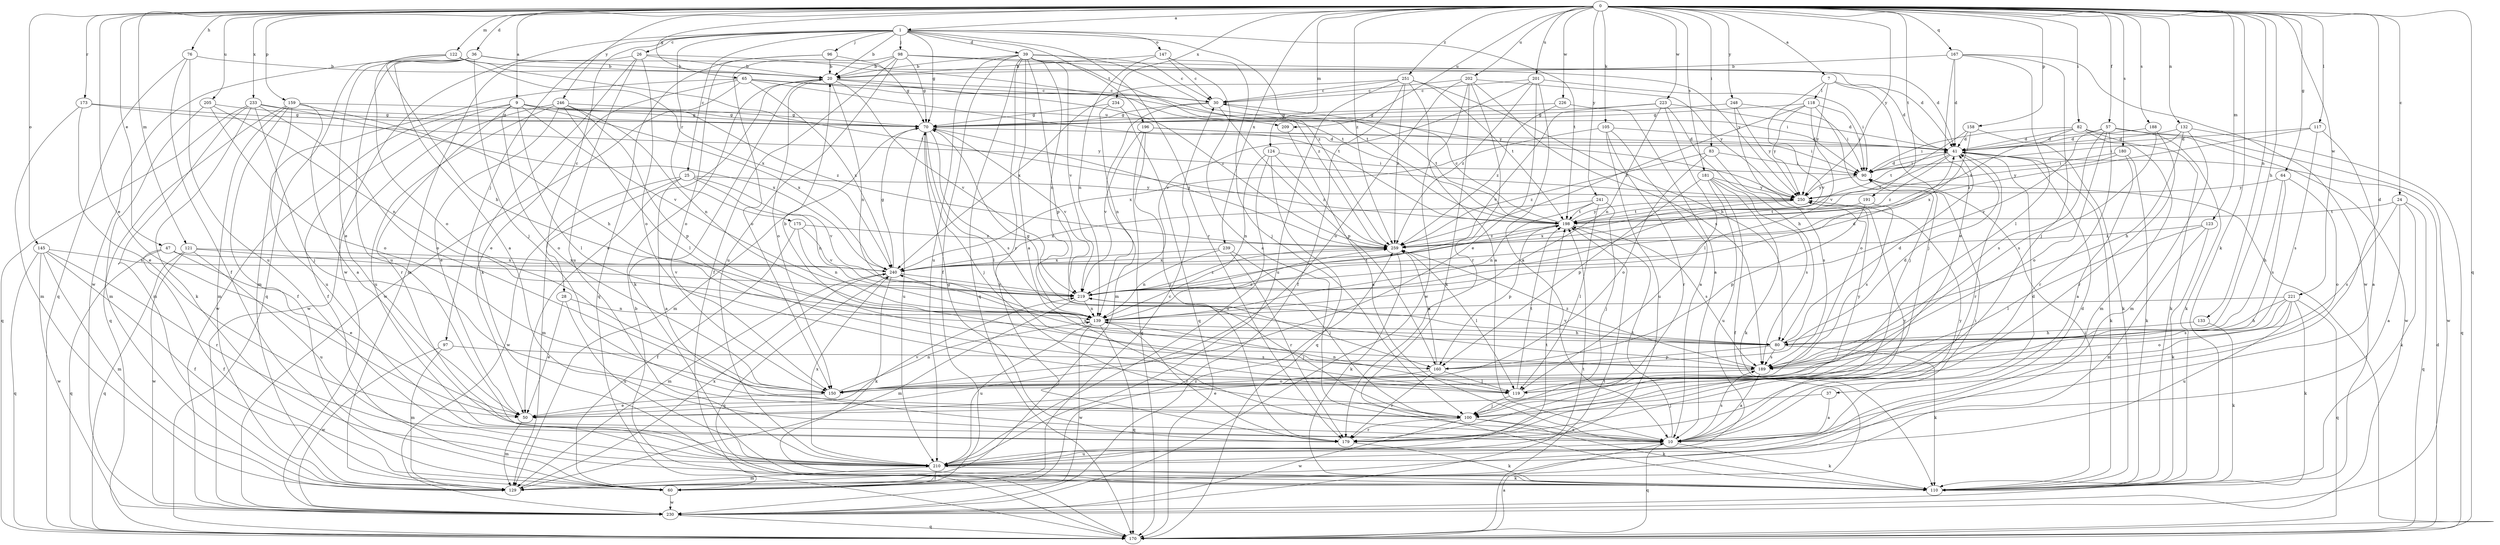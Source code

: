 strict digraph  {
0;
1;
7;
9;
10;
20;
24;
25;
26;
28;
30;
36;
37;
39;
41;
47;
50;
57;
60;
64;
65;
70;
76;
80;
82;
83;
90;
96;
97;
98;
100;
105;
110;
117;
118;
119;
121;
122;
123;
124;
129;
132;
133;
139;
145;
147;
150;
158;
159;
160;
167;
170;
173;
175;
179;
180;
181;
188;
189;
191;
196;
198;
201;
202;
205;
209;
210;
219;
221;
223;
226;
230;
233;
234;
239;
240;
241;
246;
248;
250;
251;
259;
0 -> 1  [label=a];
0 -> 7  [label=a];
0 -> 9  [label=a];
0 -> 24  [label=c];
0 -> 36  [label=d];
0 -> 37  [label=d];
0 -> 47  [label=e];
0 -> 50  [label=e];
0 -> 57  [label=f];
0 -> 64  [label=g];
0 -> 65  [label=g];
0 -> 76  [label=h];
0 -> 80  [label=h];
0 -> 82  [label=i];
0 -> 83  [label=i];
0 -> 105  [label=k];
0 -> 110  [label=k];
0 -> 117  [label=l];
0 -> 121  [label=m];
0 -> 122  [label=m];
0 -> 123  [label=m];
0 -> 124  [label=m];
0 -> 132  [label=n];
0 -> 133  [label=n];
0 -> 145  [label=o];
0 -> 158  [label=p];
0 -> 159  [label=p];
0 -> 167  [label=q];
0 -> 170  [label=q];
0 -> 173  [label=r];
0 -> 180  [label=s];
0 -> 181  [label=s];
0 -> 188  [label=s];
0 -> 191  [label=t];
0 -> 201  [label=u];
0 -> 202  [label=u];
0 -> 205  [label=u];
0 -> 209  [label=u];
0 -> 221  [label=w];
0 -> 223  [label=w];
0 -> 226  [label=w];
0 -> 233  [label=x];
0 -> 234  [label=x];
0 -> 239  [label=x];
0 -> 241  [label=y];
0 -> 246  [label=y];
0 -> 248  [label=y];
0 -> 250  [label=y];
0 -> 251  [label=z];
0 -> 259  [label=z];
1 -> 20  [label=b];
1 -> 25  [label=c];
1 -> 26  [label=c];
1 -> 28  [label=c];
1 -> 39  [label=d];
1 -> 70  [label=g];
1 -> 96  [label=j];
1 -> 97  [label=j];
1 -> 98  [label=j];
1 -> 147  [label=o];
1 -> 175  [label=r];
1 -> 179  [label=r];
1 -> 196  [label=t];
1 -> 198  [label=t];
1 -> 230  [label=w];
1 -> 259  [label=z];
7 -> 41  [label=d];
7 -> 100  [label=j];
7 -> 118  [label=l];
7 -> 219  [label=v];
7 -> 250  [label=y];
9 -> 60  [label=f];
9 -> 70  [label=g];
9 -> 119  [label=l];
9 -> 150  [label=o];
9 -> 179  [label=r];
9 -> 209  [label=u];
9 -> 219  [label=v];
9 -> 230  [label=w];
9 -> 240  [label=x];
9 -> 259  [label=z];
10 -> 41  [label=d];
10 -> 110  [label=k];
10 -> 170  [label=q];
10 -> 189  [label=s];
10 -> 198  [label=t];
10 -> 210  [label=u];
10 -> 250  [label=y];
20 -> 30  [label=c];
20 -> 50  [label=e];
20 -> 110  [label=k];
20 -> 139  [label=n];
20 -> 150  [label=o];
20 -> 219  [label=v];
20 -> 259  [label=z];
24 -> 10  [label=a];
24 -> 110  [label=k];
24 -> 170  [label=q];
24 -> 189  [label=s];
24 -> 198  [label=t];
25 -> 10  [label=a];
25 -> 129  [label=m];
25 -> 139  [label=n];
25 -> 219  [label=v];
25 -> 230  [label=w];
25 -> 250  [label=y];
26 -> 20  [label=b];
26 -> 110  [label=k];
26 -> 129  [label=m];
26 -> 150  [label=o];
26 -> 198  [label=t];
26 -> 210  [label=u];
28 -> 50  [label=e];
28 -> 139  [label=n];
28 -> 210  [label=u];
30 -> 70  [label=g];
30 -> 129  [label=m];
30 -> 160  [label=p];
30 -> 198  [label=t];
36 -> 10  [label=a];
36 -> 20  [label=b];
36 -> 41  [label=d];
36 -> 50  [label=e];
36 -> 100  [label=j];
36 -> 170  [label=q];
36 -> 210  [label=u];
37 -> 10  [label=a];
37 -> 100  [label=j];
39 -> 10  [label=a];
39 -> 20  [label=b];
39 -> 30  [label=c];
39 -> 60  [label=f];
39 -> 139  [label=n];
39 -> 160  [label=p];
39 -> 170  [label=q];
39 -> 179  [label=r];
39 -> 198  [label=t];
39 -> 210  [label=u];
39 -> 219  [label=v];
39 -> 259  [label=z];
41 -> 90  [label=i];
41 -> 110  [label=k];
41 -> 179  [label=r];
41 -> 198  [label=t];
41 -> 259  [label=z];
47 -> 50  [label=e];
47 -> 60  [label=f];
47 -> 170  [label=q];
47 -> 240  [label=x];
50 -> 129  [label=m];
50 -> 219  [label=v];
57 -> 41  [label=d];
57 -> 110  [label=k];
57 -> 150  [label=o];
57 -> 179  [label=r];
57 -> 189  [label=s];
57 -> 219  [label=v];
57 -> 230  [label=w];
60 -> 30  [label=c];
60 -> 230  [label=w];
64 -> 80  [label=h];
64 -> 150  [label=o];
64 -> 189  [label=s];
64 -> 250  [label=y];
65 -> 30  [label=c];
65 -> 50  [label=e];
65 -> 90  [label=i];
65 -> 129  [label=m];
65 -> 198  [label=t];
65 -> 230  [label=w];
65 -> 240  [label=x];
65 -> 250  [label=y];
70 -> 41  [label=d];
70 -> 100  [label=j];
70 -> 119  [label=l];
70 -> 129  [label=m];
70 -> 189  [label=s];
70 -> 210  [label=u];
70 -> 219  [label=v];
76 -> 20  [label=b];
76 -> 60  [label=f];
76 -> 170  [label=q];
76 -> 210  [label=u];
80 -> 41  [label=d];
80 -> 70  [label=g];
80 -> 110  [label=k];
80 -> 160  [label=p];
80 -> 189  [label=s];
80 -> 219  [label=v];
82 -> 41  [label=d];
82 -> 90  [label=i];
82 -> 110  [label=k];
82 -> 129  [label=m];
82 -> 198  [label=t];
82 -> 230  [label=w];
83 -> 90  [label=i];
83 -> 150  [label=o];
83 -> 189  [label=s];
83 -> 259  [label=z];
90 -> 41  [label=d];
90 -> 250  [label=y];
96 -> 20  [label=b];
96 -> 70  [label=g];
96 -> 150  [label=o];
96 -> 170  [label=q];
97 -> 129  [label=m];
97 -> 189  [label=s];
97 -> 230  [label=w];
98 -> 20  [label=b];
98 -> 41  [label=d];
98 -> 60  [label=f];
98 -> 70  [label=g];
98 -> 150  [label=o];
98 -> 210  [label=u];
98 -> 250  [label=y];
100 -> 10  [label=a];
100 -> 110  [label=k];
100 -> 179  [label=r];
100 -> 230  [label=w];
105 -> 10  [label=a];
105 -> 41  [label=d];
105 -> 179  [label=r];
105 -> 210  [label=u];
105 -> 240  [label=x];
110 -> 90  [label=i];
117 -> 10  [label=a];
117 -> 41  [label=d];
117 -> 189  [label=s];
117 -> 259  [label=z];
118 -> 70  [label=g];
118 -> 90  [label=i];
118 -> 100  [label=j];
118 -> 219  [label=v];
118 -> 250  [label=y];
118 -> 259  [label=z];
119 -> 100  [label=j];
119 -> 139  [label=n];
119 -> 198  [label=t];
119 -> 250  [label=y];
121 -> 170  [label=q];
121 -> 210  [label=u];
121 -> 219  [label=v];
121 -> 230  [label=w];
121 -> 240  [label=x];
122 -> 20  [label=b];
122 -> 80  [label=h];
122 -> 150  [label=o];
122 -> 198  [label=t];
122 -> 230  [label=w];
122 -> 240  [label=x];
123 -> 110  [label=k];
123 -> 119  [label=l];
123 -> 129  [label=m];
123 -> 259  [label=z];
124 -> 90  [label=i];
124 -> 139  [label=n];
124 -> 170  [label=q];
124 -> 210  [label=u];
124 -> 259  [label=z];
129 -> 240  [label=x];
132 -> 41  [label=d];
132 -> 80  [label=h];
132 -> 90  [label=i];
132 -> 129  [label=m];
132 -> 170  [label=q];
133 -> 80  [label=h];
133 -> 110  [label=k];
139 -> 80  [label=h];
139 -> 170  [label=q];
139 -> 179  [label=r];
139 -> 210  [label=u];
139 -> 230  [label=w];
139 -> 259  [label=z];
145 -> 60  [label=f];
145 -> 129  [label=m];
145 -> 170  [label=q];
145 -> 179  [label=r];
145 -> 230  [label=w];
145 -> 240  [label=x];
147 -> 10  [label=a];
147 -> 20  [label=b];
147 -> 30  [label=c];
147 -> 100  [label=j];
147 -> 139  [label=n];
150 -> 50  [label=e];
150 -> 139  [label=n];
158 -> 41  [label=d];
158 -> 110  [label=k];
158 -> 198  [label=t];
158 -> 240  [label=x];
159 -> 10  [label=a];
159 -> 60  [label=f];
159 -> 70  [label=g];
159 -> 80  [label=h];
159 -> 129  [label=m];
159 -> 170  [label=q];
159 -> 210  [label=u];
160 -> 20  [label=b];
160 -> 41  [label=d];
160 -> 50  [label=e];
160 -> 119  [label=l];
160 -> 179  [label=r];
160 -> 259  [label=z];
167 -> 20  [label=b];
167 -> 41  [label=d];
167 -> 50  [label=e];
167 -> 100  [label=j];
167 -> 119  [label=l];
167 -> 230  [label=w];
170 -> 10  [label=a];
170 -> 20  [label=b];
170 -> 41  [label=d];
170 -> 90  [label=i];
170 -> 198  [label=t];
173 -> 50  [label=e];
173 -> 70  [label=g];
173 -> 129  [label=m];
173 -> 250  [label=y];
175 -> 60  [label=f];
175 -> 139  [label=n];
175 -> 219  [label=v];
175 -> 259  [label=z];
179 -> 70  [label=g];
179 -> 110  [label=k];
179 -> 250  [label=y];
180 -> 10  [label=a];
180 -> 90  [label=i];
180 -> 110  [label=k];
180 -> 250  [label=y];
181 -> 60  [label=f];
181 -> 110  [label=k];
181 -> 160  [label=p];
181 -> 189  [label=s];
181 -> 210  [label=u];
181 -> 250  [label=y];
188 -> 41  [label=d];
188 -> 179  [label=r];
188 -> 189  [label=s];
189 -> 10  [label=a];
189 -> 150  [label=o];
189 -> 240  [label=x];
189 -> 259  [label=z];
191 -> 160  [label=p];
191 -> 189  [label=s];
191 -> 198  [label=t];
196 -> 41  [label=d];
196 -> 90  [label=i];
196 -> 170  [label=q];
196 -> 179  [label=r];
196 -> 219  [label=v];
198 -> 30  [label=c];
198 -> 160  [label=p];
198 -> 189  [label=s];
198 -> 250  [label=y];
198 -> 259  [label=z];
201 -> 10  [label=a];
201 -> 30  [label=c];
201 -> 50  [label=e];
201 -> 90  [label=i];
201 -> 219  [label=v];
201 -> 259  [label=z];
202 -> 30  [label=c];
202 -> 110  [label=k];
202 -> 150  [label=o];
202 -> 179  [label=r];
202 -> 189  [label=s];
202 -> 230  [label=w];
202 -> 250  [label=y];
205 -> 70  [label=g];
205 -> 129  [label=m];
205 -> 139  [label=n];
205 -> 150  [label=o];
209 -> 10  [label=a];
210 -> 41  [label=d];
210 -> 60  [label=f];
210 -> 90  [label=i];
210 -> 110  [label=k];
210 -> 129  [label=m];
210 -> 198  [label=t];
210 -> 240  [label=x];
219 -> 41  [label=d];
219 -> 100  [label=j];
219 -> 129  [label=m];
219 -> 139  [label=n];
219 -> 198  [label=t];
219 -> 259  [label=z];
221 -> 80  [label=h];
221 -> 110  [label=k];
221 -> 139  [label=n];
221 -> 150  [label=o];
221 -> 170  [label=q];
221 -> 189  [label=s];
221 -> 210  [label=u];
223 -> 41  [label=d];
223 -> 70  [label=g];
223 -> 80  [label=h];
223 -> 119  [label=l];
223 -> 139  [label=n];
223 -> 219  [label=v];
226 -> 10  [label=a];
226 -> 70  [label=g];
226 -> 259  [label=z];
230 -> 170  [label=q];
230 -> 198  [label=t];
230 -> 259  [label=z];
233 -> 70  [label=g];
233 -> 100  [label=j];
233 -> 110  [label=k];
233 -> 129  [label=m];
233 -> 150  [label=o];
233 -> 170  [label=q];
233 -> 240  [label=x];
234 -> 70  [label=g];
234 -> 139  [label=n];
234 -> 170  [label=q];
239 -> 100  [label=j];
239 -> 139  [label=n];
239 -> 179  [label=r];
239 -> 240  [label=x];
240 -> 70  [label=g];
240 -> 110  [label=k];
240 -> 129  [label=m];
240 -> 170  [label=q];
240 -> 219  [label=v];
241 -> 100  [label=j];
241 -> 119  [label=l];
241 -> 139  [label=n];
241 -> 198  [label=t];
241 -> 240  [label=x];
246 -> 50  [label=e];
246 -> 70  [label=g];
246 -> 119  [label=l];
246 -> 139  [label=n];
246 -> 160  [label=p];
246 -> 210  [label=u];
246 -> 230  [label=w];
248 -> 70  [label=g];
248 -> 90  [label=i];
248 -> 150  [label=o];
248 -> 250  [label=y];
250 -> 198  [label=t];
250 -> 240  [label=x];
251 -> 10  [label=a];
251 -> 30  [label=c];
251 -> 60  [label=f];
251 -> 80  [label=h];
251 -> 198  [label=t];
251 -> 210  [label=u];
251 -> 240  [label=x];
251 -> 259  [label=z];
259 -> 70  [label=g];
259 -> 110  [label=k];
259 -> 119  [label=l];
259 -> 240  [label=x];
}
